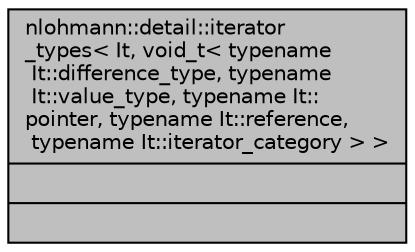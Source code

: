 digraph "nlohmann::detail::iterator_types&lt; It, void_t&lt; typename It::difference_type, typename It::value_type, typename It::pointer, typename It::reference, typename It::iterator_category &gt; &gt;"
{
 // INTERACTIVE_SVG=YES
 // LATEX_PDF_SIZE
  edge [fontname="Helvetica",fontsize="10",labelfontname="Helvetica",labelfontsize="10"];
  node [fontname="Helvetica",fontsize="10",shape=record];
  Node1 [label="{nlohmann::detail::iterator\l_types\< It, void_t\< typename\l It::difference_type, typename\l It::value_type, typename It::\lpointer, typename It::reference,\l typename It::iterator_category \> \>\n||}",height=0.2,width=0.4,color="black", fillcolor="grey75", style="filled", fontcolor="black",tooltip=" "];
}
